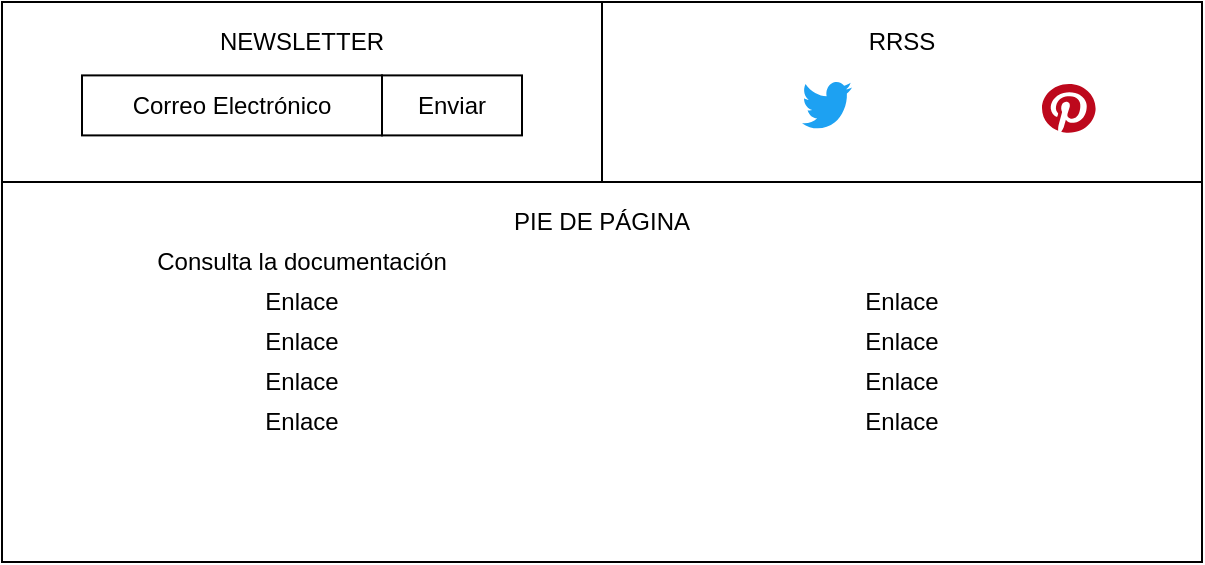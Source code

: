 <mxfile version="14.2.7" type="device"><diagram id="ZrHZRDHAHK0AP9RqLMCy" name="Page-1"><mxGraphModel dx="1038" dy="491" grid="1" gridSize="10" guides="1" tooltips="1" connect="1" arrows="1" fold="1" page="1" pageScale="1" pageWidth="827" pageHeight="1169" math="0" shadow="0"><root><mxCell id="0"/><mxCell id="1" parent="0"/><mxCell id="edImfMQDkY_IQcaXDCFs-1" value="" style="rounded=0;whiteSpace=wrap;html=1;" vertex="1" parent="1"><mxGeometry x="120" y="110" width="600" height="280" as="geometry"/></mxCell><mxCell id="edImfMQDkY_IQcaXDCFs-2" value="" style="rounded=0;whiteSpace=wrap;html=1;" vertex="1" parent="1"><mxGeometry x="120" y="110" width="300" height="90" as="geometry"/></mxCell><mxCell id="edImfMQDkY_IQcaXDCFs-4" value="" style="rounded=0;whiteSpace=wrap;html=1;" vertex="1" parent="1"><mxGeometry x="420" y="110" width="300" height="90" as="geometry"/></mxCell><mxCell id="edImfMQDkY_IQcaXDCFs-5" value="RRSS" style="text;html=1;strokeColor=none;fillColor=none;align=center;verticalAlign=middle;whiteSpace=wrap;rounded=0;" vertex="1" parent="1"><mxGeometry x="550" y="120" width="40" height="20" as="geometry"/></mxCell><mxCell id="edImfMQDkY_IQcaXDCFs-10" value="" style="shape=image;html=1;verticalAlign=top;verticalLabelPosition=bottom;labelBackgroundColor=#ffffff;imageAspect=0;aspect=fixed;image=https://cdn1.iconfinder.com/data/icons/logotypes/32/facebook-128.png" vertex="1" parent="1"><mxGeometry x="480" y="149.2" width="25" height="25" as="geometry"/></mxCell><mxCell id="edImfMQDkY_IQcaXDCFs-11" value="" style="dashed=0;outlineConnect=0;html=1;align=center;labelPosition=center;verticalLabelPosition=bottom;verticalAlign=top;shape=mxgraph.weblogos.twitter;fillColor=#1DA1F2;strokeColor=none" vertex="1" parent="1"><mxGeometry x="520" y="149.2" width="25" height="25" as="geometry"/></mxCell><mxCell id="edImfMQDkY_IQcaXDCFs-12" value="" style="shape=image;html=1;verticalAlign=top;verticalLabelPosition=bottom;labelBackgroundColor=#ffffff;imageAspect=0;aspect=fixed;image=https://cdn2.iconfinder.com/data/icons/social-media-2285/512/1_Instagram_colored_svg_1-128.png" vertex="1" parent="1"><mxGeometry x="556" y="150" width="28" height="28" as="geometry"/></mxCell><mxCell id="edImfMQDkY_IQcaXDCFs-13" value="" style="shape=image;html=1;verticalAlign=top;verticalLabelPosition=bottom;labelBackgroundColor=#ffffff;imageAspect=0;aspect=fixed;image=https://cdn0.iconfinder.com/data/icons/social-flat-rounded-rects/512/youtube_v2-128.png" vertex="1" parent="1"><mxGeometry x="600" y="149.2" width="28" height="28" as="geometry"/></mxCell><mxCell id="edImfMQDkY_IQcaXDCFs-14" value="" style="dashed=0;outlineConnect=0;html=1;align=center;labelPosition=center;verticalLabelPosition=bottom;verticalAlign=top;shape=mxgraph.weblogos.pinterest;fillColor=#BD081C;strokeColor=none" vertex="1" parent="1"><mxGeometry x="640" y="151" width="26.8" height="24.4" as="geometry"/></mxCell><mxCell id="edImfMQDkY_IQcaXDCFs-15" value="NEWSLETTER" style="text;html=1;strokeColor=none;fillColor=none;align=center;verticalAlign=middle;whiteSpace=wrap;rounded=0;" vertex="1" parent="1"><mxGeometry x="250" y="120" width="40" height="20" as="geometry"/></mxCell><mxCell id="edImfMQDkY_IQcaXDCFs-16" value="Correo Electrónico" style="rounded=0;whiteSpace=wrap;html=1;" vertex="1" parent="1"><mxGeometry x="160" y="146.7" width="150" height="30" as="geometry"/></mxCell><mxCell id="edImfMQDkY_IQcaXDCFs-17" value="Enviar" style="rounded=0;whiteSpace=wrap;html=1;" vertex="1" parent="1"><mxGeometry x="310" y="146.7" width="70" height="30" as="geometry"/></mxCell><mxCell id="edImfMQDkY_IQcaXDCFs-18" value="PIE DE PÁGINA" style="text;html=1;strokeColor=none;fillColor=none;align=center;verticalAlign=middle;whiteSpace=wrap;rounded=0;" vertex="1" parent="1"><mxGeometry x="370" y="210" width="100" height="20" as="geometry"/></mxCell><mxCell id="edImfMQDkY_IQcaXDCFs-19" value="Consulta la documentación" style="text;html=1;strokeColor=none;fillColor=none;align=center;verticalAlign=middle;whiteSpace=wrap;rounded=0;" vertex="1" parent="1"><mxGeometry x="195" y="230" width="150" height="20" as="geometry"/></mxCell><mxCell id="edImfMQDkY_IQcaXDCFs-20" value="Enlace" style="text;html=1;strokeColor=none;fillColor=none;align=center;verticalAlign=middle;whiteSpace=wrap;rounded=0;" vertex="1" parent="1"><mxGeometry x="250" y="250" width="40" height="20" as="geometry"/></mxCell><mxCell id="edImfMQDkY_IQcaXDCFs-21" value="Enlace" style="text;html=1;strokeColor=none;fillColor=none;align=center;verticalAlign=middle;whiteSpace=wrap;rounded=0;" vertex="1" parent="1"><mxGeometry x="250" y="270" width="40" height="20" as="geometry"/></mxCell><mxCell id="edImfMQDkY_IQcaXDCFs-22" value="Enlace" style="text;html=1;strokeColor=none;fillColor=none;align=center;verticalAlign=middle;whiteSpace=wrap;rounded=0;" vertex="1" parent="1"><mxGeometry x="250" y="290" width="40" height="20" as="geometry"/></mxCell><mxCell id="edImfMQDkY_IQcaXDCFs-23" value="Enlace" style="text;html=1;strokeColor=none;fillColor=none;align=center;verticalAlign=middle;whiteSpace=wrap;rounded=0;" vertex="1" parent="1"><mxGeometry x="250" y="310" width="40" height="20" as="geometry"/></mxCell><mxCell id="edImfMQDkY_IQcaXDCFs-25" value="Enlace" style="text;html=1;strokeColor=none;fillColor=none;align=center;verticalAlign=middle;whiteSpace=wrap;rounded=0;" vertex="1" parent="1"><mxGeometry x="550" y="250" width="40" height="20" as="geometry"/></mxCell><mxCell id="edImfMQDkY_IQcaXDCFs-26" value="Enlace" style="text;html=1;strokeColor=none;fillColor=none;align=center;verticalAlign=middle;whiteSpace=wrap;rounded=0;" vertex="1" parent="1"><mxGeometry x="550" y="270" width="40" height="20" as="geometry"/></mxCell><mxCell id="edImfMQDkY_IQcaXDCFs-27" value="Enlace" style="text;html=1;strokeColor=none;fillColor=none;align=center;verticalAlign=middle;whiteSpace=wrap;rounded=0;" vertex="1" parent="1"><mxGeometry x="550" y="290" width="40" height="20" as="geometry"/></mxCell><mxCell id="edImfMQDkY_IQcaXDCFs-28" value="Enlace" style="text;html=1;strokeColor=none;fillColor=none;align=center;verticalAlign=middle;whiteSpace=wrap;rounded=0;" vertex="1" parent="1"><mxGeometry x="550" y="310" width="40" height="20" as="geometry"/></mxCell></root></mxGraphModel></diagram></mxfile>